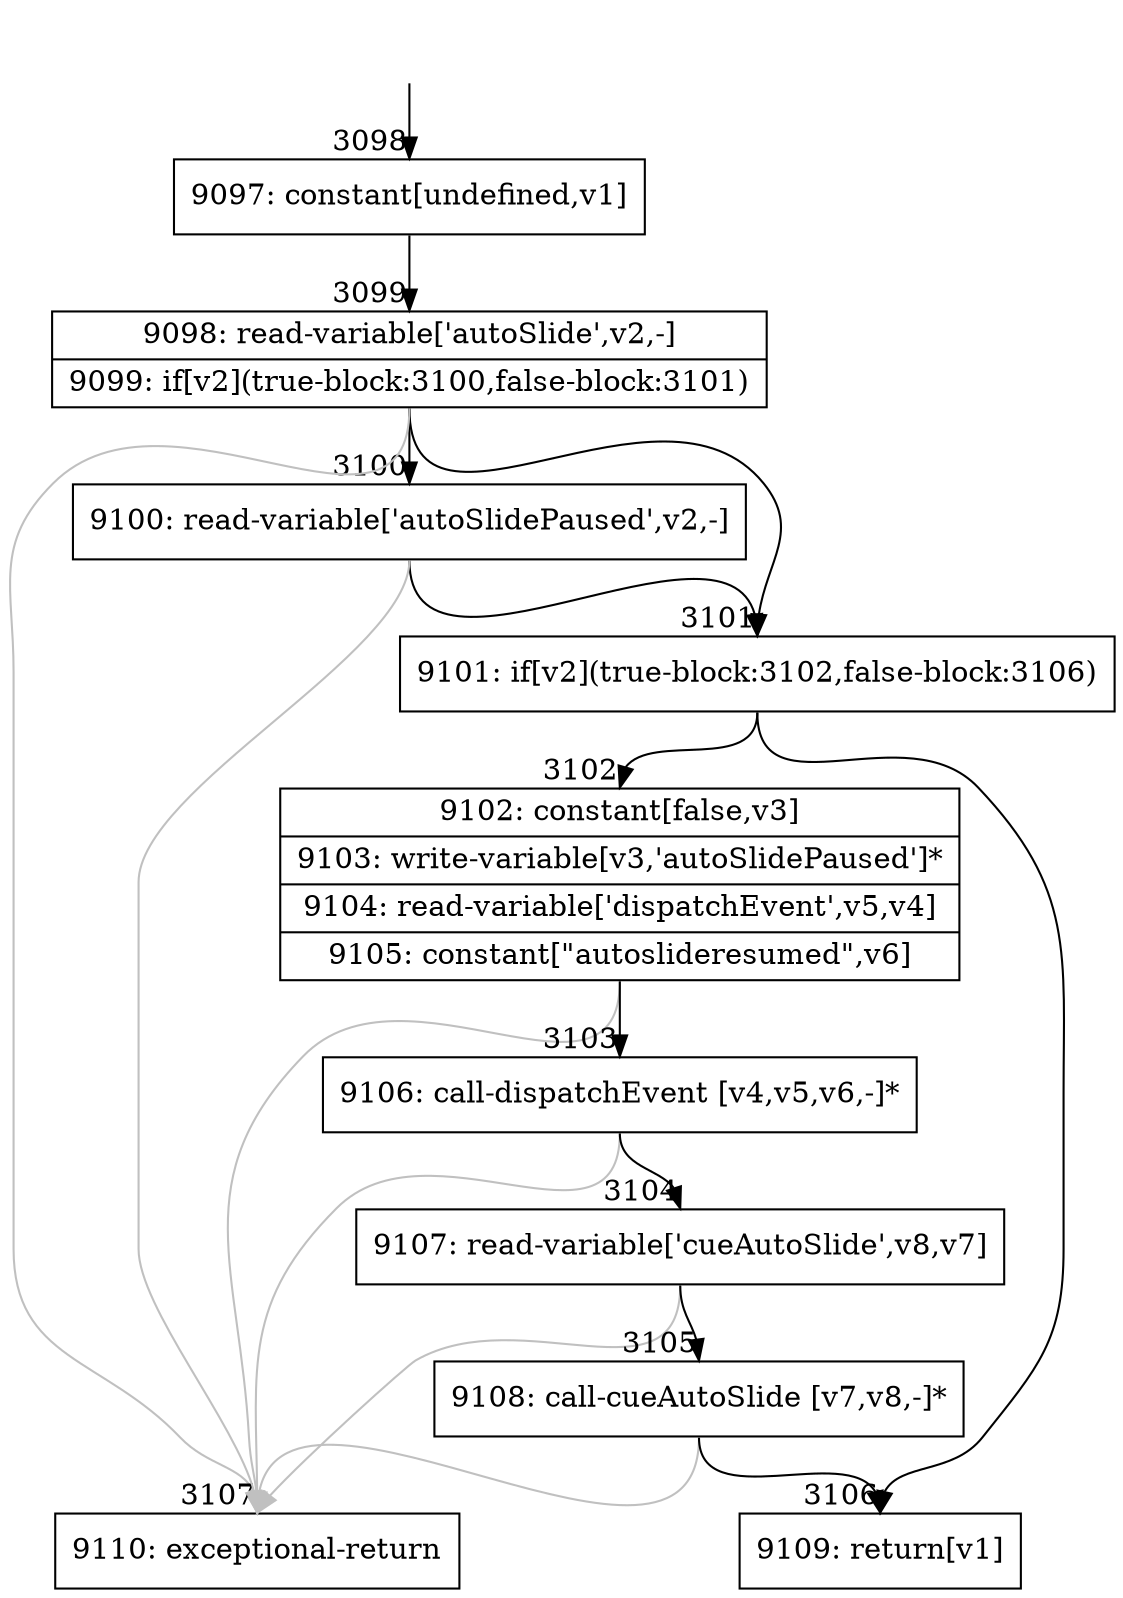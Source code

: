 digraph {
rankdir="TD"
BB_entry186[shape=none,label=""];
BB_entry186 -> BB3098 [tailport=s, headport=n, headlabel="    3098"]
BB3098 [shape=record label="{9097: constant[undefined,v1]}" ] 
BB3098 -> BB3099 [tailport=s, headport=n, headlabel="      3099"]
BB3099 [shape=record label="{9098: read-variable['autoSlide',v2,-]|9099: if[v2](true-block:3100,false-block:3101)}" ] 
BB3099 -> BB3101 [tailport=s, headport=n, headlabel="      3101"]
BB3099 -> BB3100 [tailport=s, headport=n, headlabel="      3100"]
BB3099 -> BB3107 [tailport=s, headport=n, color=gray, headlabel="      3107"]
BB3100 [shape=record label="{9100: read-variable['autoSlidePaused',v2,-]}" ] 
BB3100 -> BB3101 [tailport=s, headport=n]
BB3100 -> BB3107 [tailport=s, headport=n, color=gray]
BB3101 [shape=record label="{9101: if[v2](true-block:3102,false-block:3106)}" ] 
BB3101 -> BB3102 [tailport=s, headport=n, headlabel="      3102"]
BB3101 -> BB3106 [tailport=s, headport=n, headlabel="      3106"]
BB3102 [shape=record label="{9102: constant[false,v3]|9103: write-variable[v3,'autoSlidePaused']*|9104: read-variable['dispatchEvent',v5,v4]|9105: constant[\"autoslideresumed\",v6]}" ] 
BB3102 -> BB3103 [tailport=s, headport=n, headlabel="      3103"]
BB3102 -> BB3107 [tailport=s, headport=n, color=gray]
BB3103 [shape=record label="{9106: call-dispatchEvent [v4,v5,v6,-]*}" ] 
BB3103 -> BB3104 [tailport=s, headport=n, headlabel="      3104"]
BB3103 -> BB3107 [tailport=s, headport=n, color=gray]
BB3104 [shape=record label="{9107: read-variable['cueAutoSlide',v8,v7]}" ] 
BB3104 -> BB3105 [tailport=s, headport=n, headlabel="      3105"]
BB3104 -> BB3107 [tailport=s, headport=n, color=gray]
BB3105 [shape=record label="{9108: call-cueAutoSlide [v7,v8,-]*}" ] 
BB3105 -> BB3106 [tailport=s, headport=n]
BB3105 -> BB3107 [tailport=s, headport=n, color=gray]
BB3106 [shape=record label="{9109: return[v1]}" ] 
BB3107 [shape=record label="{9110: exceptional-return}" ] 
//#$~ 3597
}
